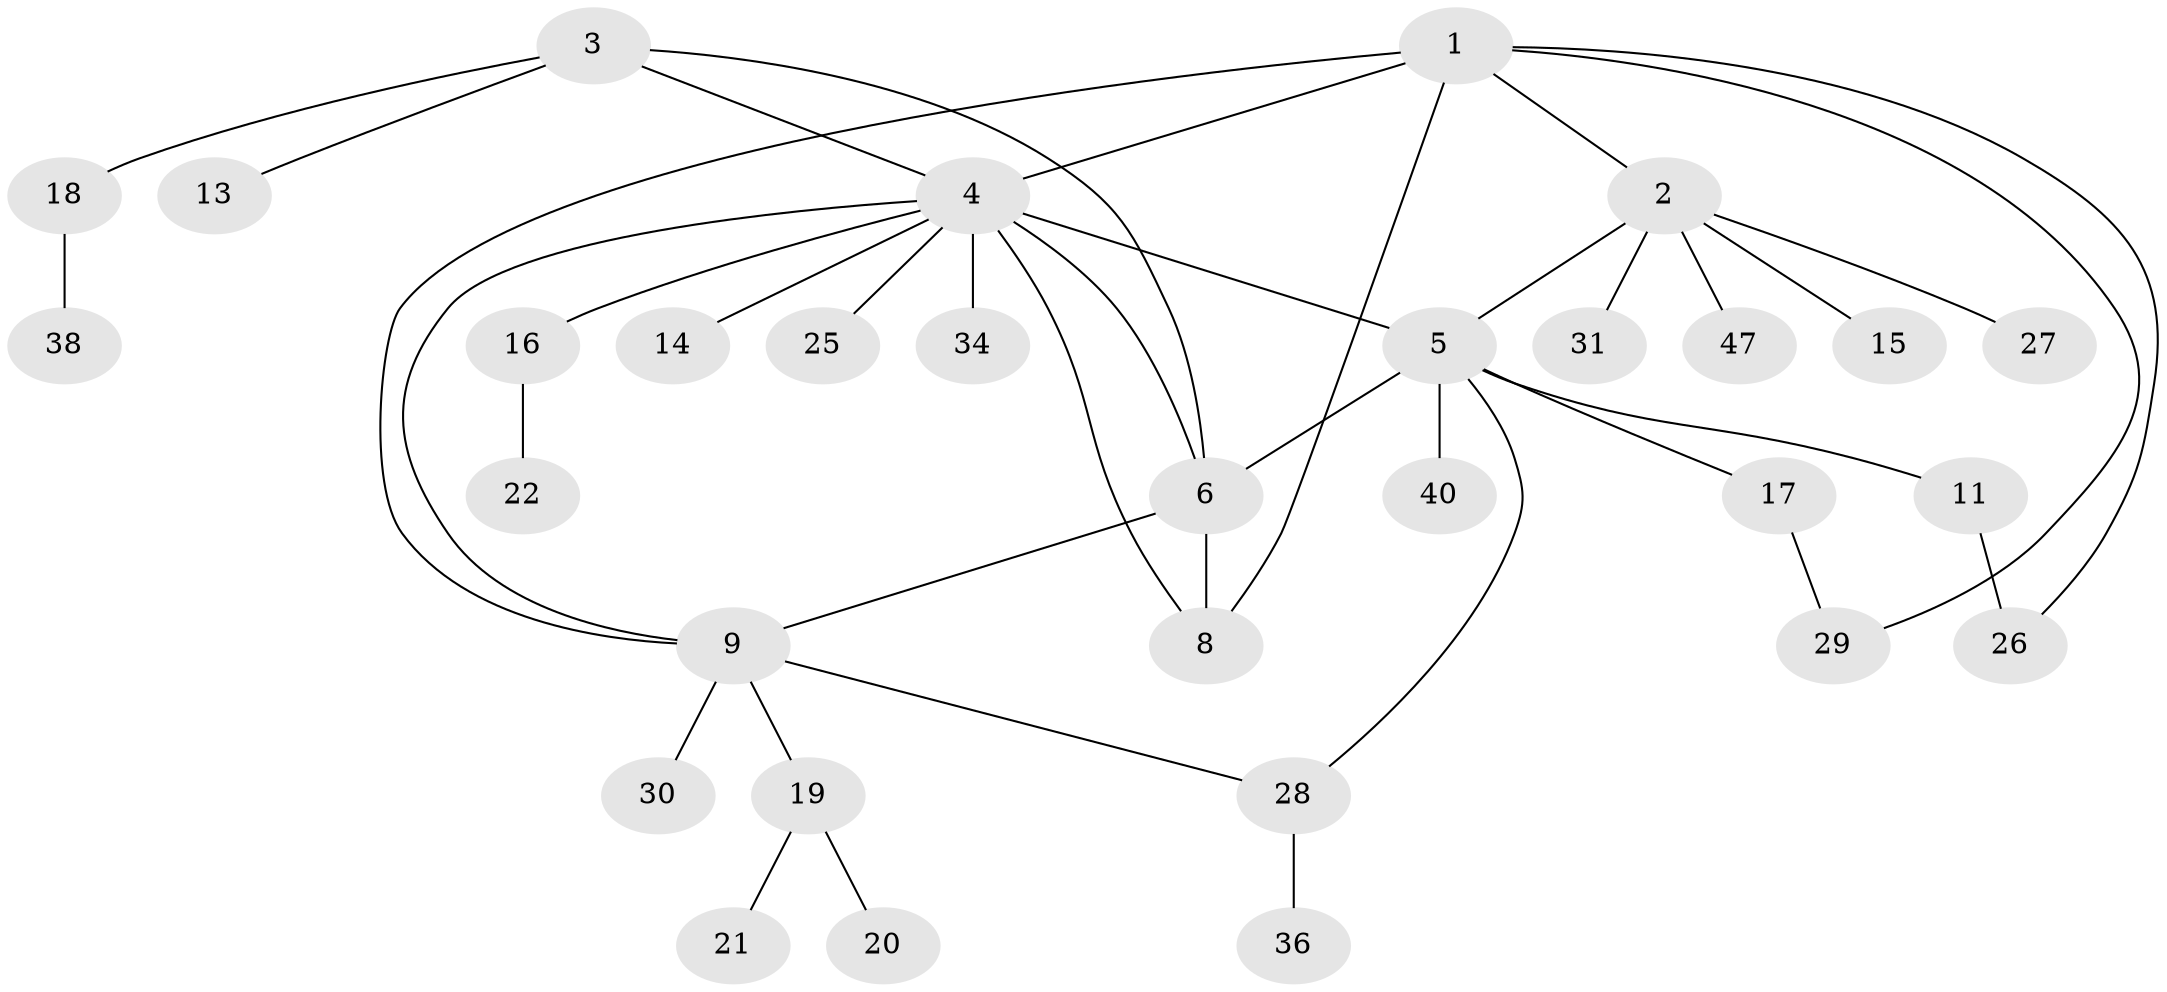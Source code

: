 // original degree distribution, {7: 0.08333333333333333, 5: 0.041666666666666664, 8: 0.020833333333333332, 4: 0.020833333333333332, 3: 0.14583333333333334, 2: 0.25, 1: 0.4375}
// Generated by graph-tools (version 1.1) at 2025/11/02/27/25 16:11:32]
// undirected, 31 vertices, 40 edges
graph export_dot {
graph [start="1"]
  node [color=gray90,style=filled];
  1 [super="+46"];
  2 [super="+12"];
  3 [super="+48"];
  4 [super="+7"];
  5 [super="+44"];
  6 [super="+10"];
  8;
  9 [super="+35"];
  11;
  13 [super="+32"];
  14;
  15 [super="+41"];
  16 [super="+43"];
  17 [super="+37"];
  18 [super="+24"];
  19;
  20;
  21 [super="+39"];
  22 [super="+23"];
  25;
  26 [super="+42"];
  27;
  28 [super="+33"];
  29;
  30;
  31;
  34;
  36;
  38 [super="+45"];
  40;
  47;
  1 -- 2;
  1 -- 4;
  1 -- 8;
  1 -- 9;
  1 -- 26;
  1 -- 29;
  2 -- 5;
  2 -- 15;
  2 -- 27;
  2 -- 31;
  2 -- 47;
  3 -- 4;
  3 -- 6;
  3 -- 13;
  3 -- 18;
  4 -- 9;
  4 -- 14;
  4 -- 25;
  4 -- 34 [weight=2];
  4 -- 16;
  4 -- 6;
  4 -- 8;
  4 -- 5;
  5 -- 6;
  5 -- 11;
  5 -- 17;
  5 -- 28;
  5 -- 40;
  6 -- 8;
  6 -- 9;
  9 -- 19;
  9 -- 30;
  9 -- 28;
  11 -- 26;
  16 -- 22;
  17 -- 29;
  18 -- 38;
  19 -- 20;
  19 -- 21;
  28 -- 36;
}
